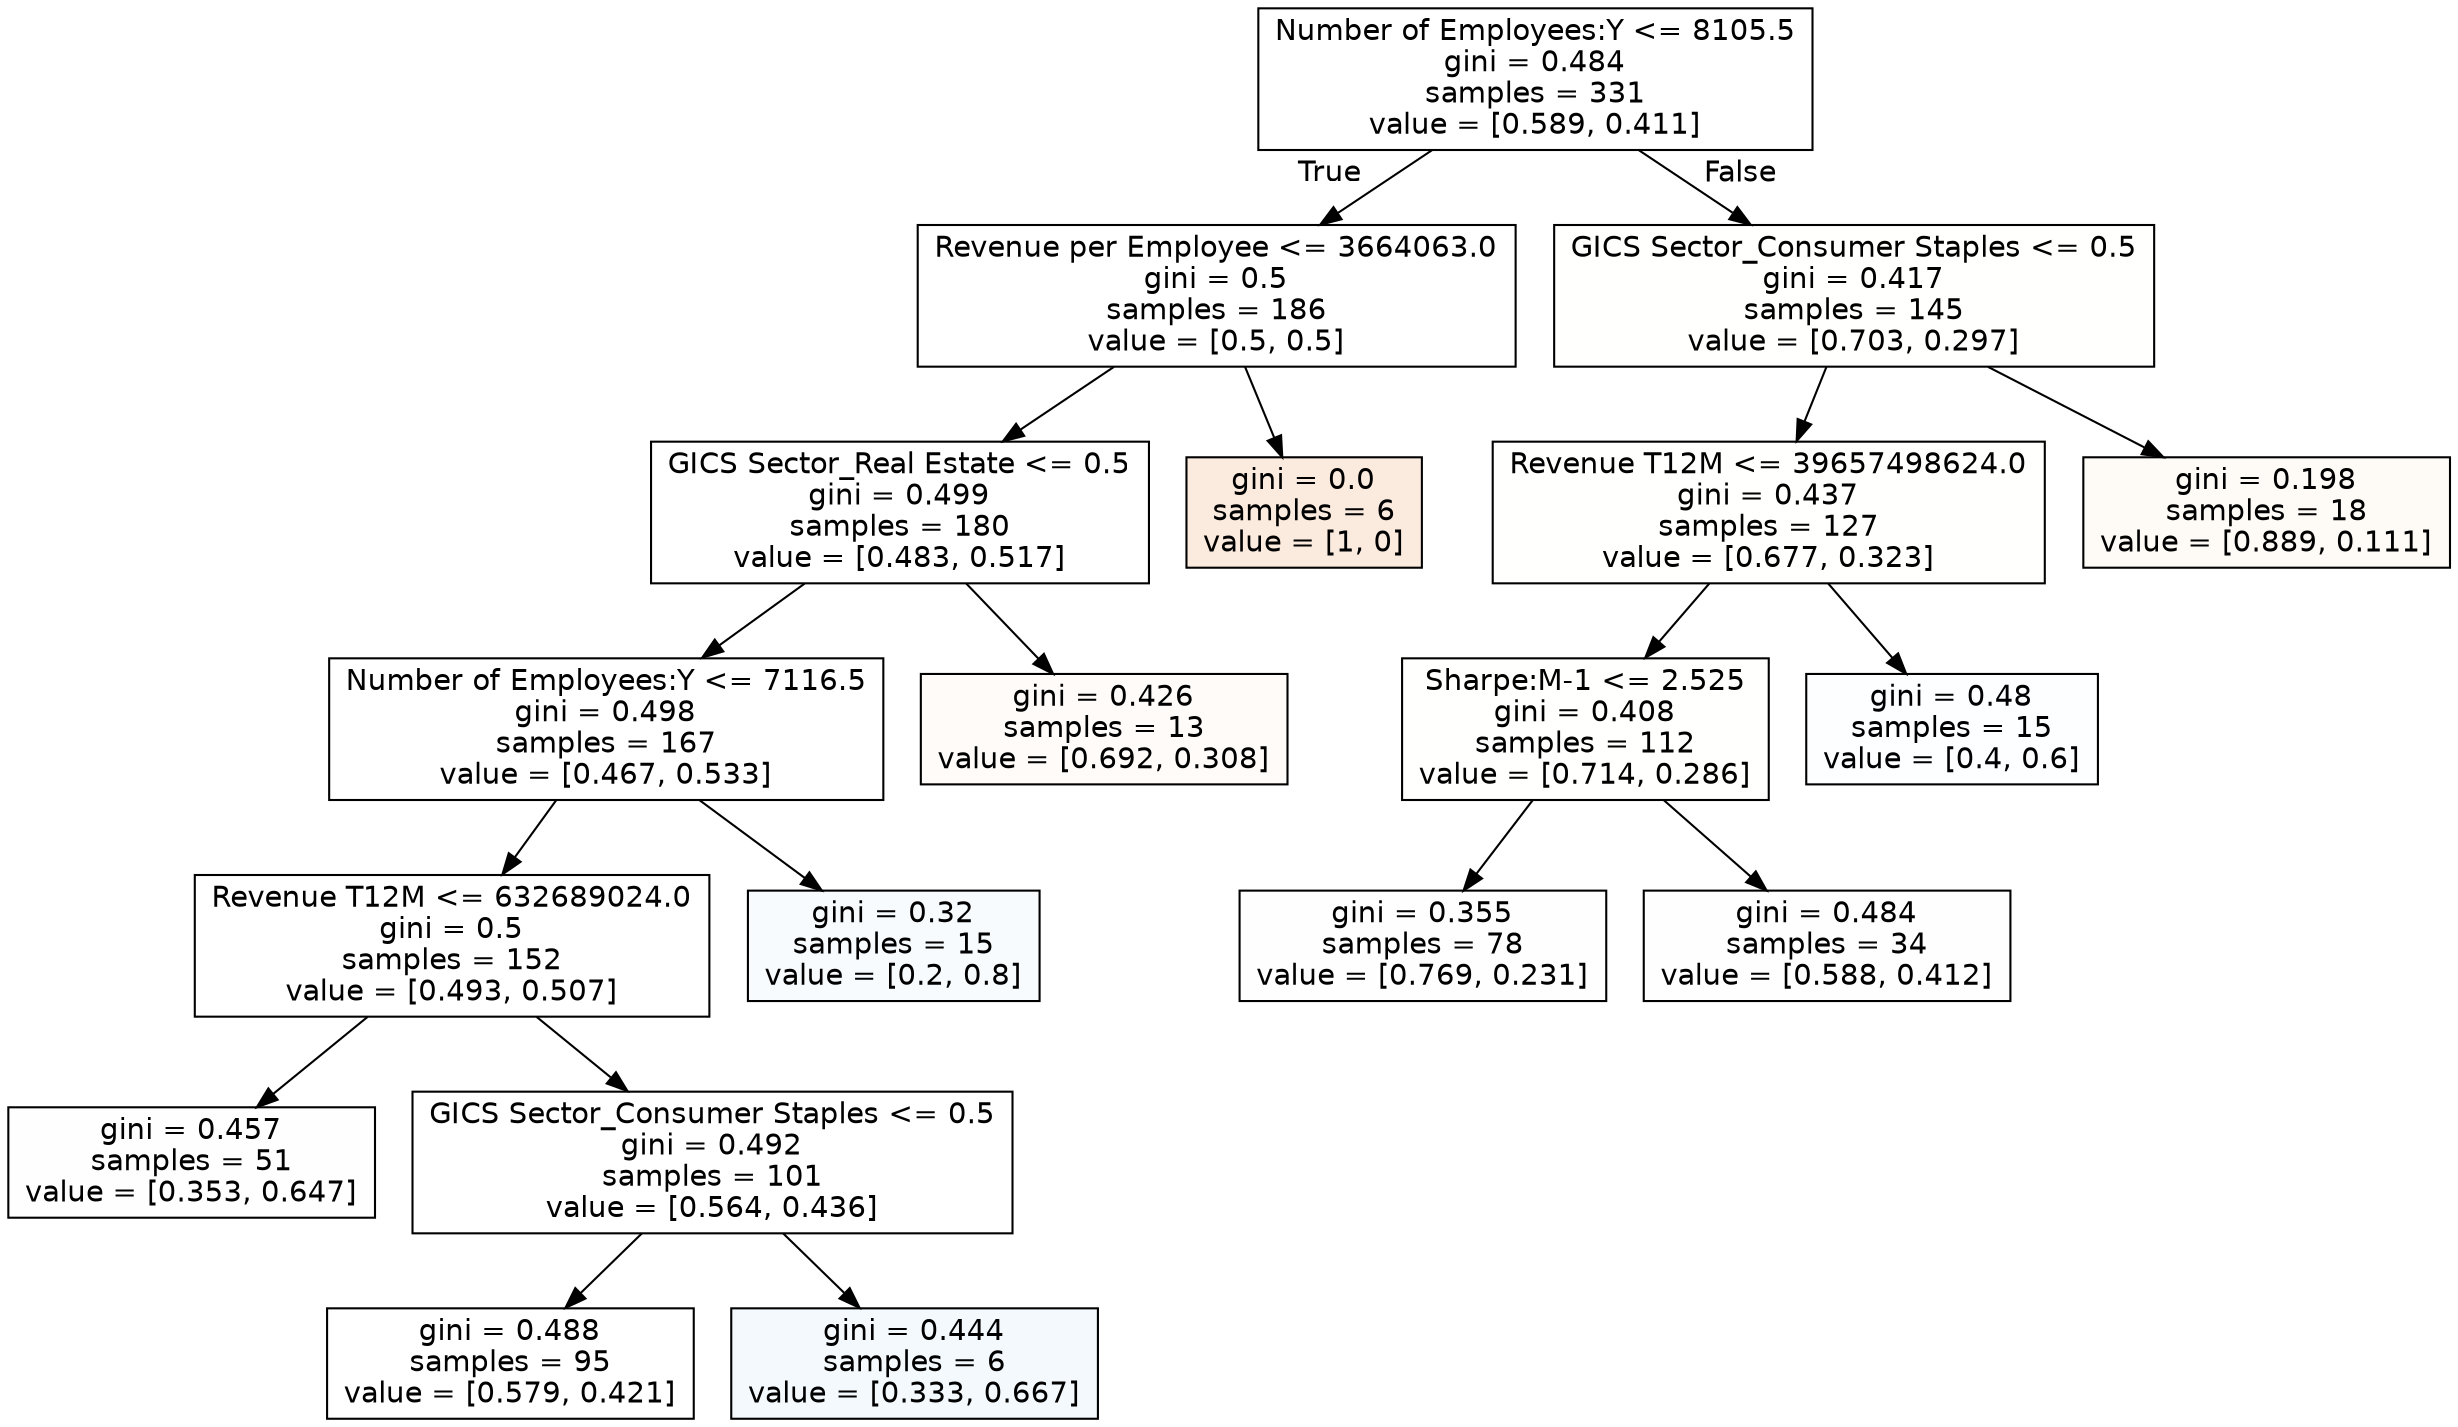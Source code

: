 digraph Tree {
node [shape=box, style="filled", color="black", fontname="helvetica"] ;
edge [fontname="helvetica"] ;
0 [label="Number of Employees:Y <= 8105.5\ngini = 0.484\nsamples = 331\nvalue = [0.589, 0.411]", fillcolor="#ffffff"] ;
1 [label="Revenue per Employee <= 3664063.0\ngini = 0.5\nsamples = 186\nvalue = [0.5, 0.5]", fillcolor="#ffffff"] ;
0 -> 1 [labeldistance=2.5, labelangle=45, headlabel="True"] ;
3 [label="GICS Sector_Real Estate <= 0.5\ngini = 0.499\nsamples = 180\nvalue = [0.483, 0.517]", fillcolor="#ffffff"] ;
1 -> 3 ;
11 [label="Number of Employees:Y <= 7116.5\ngini = 0.498\nsamples = 167\nvalue = [0.467, 0.533]", fillcolor="#ffffff"] ;
3 -> 11 ;
13 [label="Revenue T12M <= 632689024.0\ngini = 0.5\nsamples = 152\nvalue = [0.493, 0.507]", fillcolor="#ffffff"] ;
11 -> 13 ;
15 [label="gini = 0.457\nsamples = 51\nvalue = [0.353, 0.647]", fillcolor="#fefeff"] ;
13 -> 15 ;
16 [label="GICS Sector_Consumer Staples <= 0.5\ngini = 0.492\nsamples = 101\nvalue = [0.564, 0.436]", fillcolor="#ffffff"] ;
13 -> 16 ;
17 [label="gini = 0.488\nsamples = 95\nvalue = [0.579, 0.421]", fillcolor="#ffffff"] ;
16 -> 17 ;
18 [label="gini = 0.444\nsamples = 6\nvalue = [0.333, 0.667]", fillcolor="#f3f9fd"] ;
16 -> 18 ;
14 [label="gini = 0.32\nsamples = 15\nvalue = [0.2, 0.8]", fillcolor="#f7fbfe"] ;
11 -> 14 ;
12 [label="gini = 0.426\nsamples = 13\nvalue = [0.692, 0.308]", fillcolor="#fefbf9"] ;
3 -> 12 ;
4 [label="gini = 0.0\nsamples = 6\nvalue = [1, 0]", fillcolor="#fbeade"] ;
1 -> 4 ;
2 [label="GICS Sector_Consumer Staples <= 0.5\ngini = 0.417\nsamples = 145\nvalue = [0.703, 0.297]", fillcolor="#fffffe"] ;
0 -> 2 [labeldistance=2.5, labelangle=-45, headlabel="False"] ;
5 [label="Revenue T12M <= 39657498624.0\ngini = 0.437\nsamples = 127\nvalue = [0.677, 0.323]", fillcolor="#fffffe"] ;
2 -> 5 ;
7 [label="Sharpe:M-1 <= 2.525\ngini = 0.408\nsamples = 112\nvalue = [0.714, 0.286]", fillcolor="#fffffe"] ;
5 -> 7 ;
9 [label="gini = 0.355\nsamples = 78\nvalue = [0.769, 0.231]", fillcolor="#fffefe"] ;
7 -> 9 ;
10 [label="gini = 0.484\nsamples = 34\nvalue = [0.588, 0.412]", fillcolor="#fffefe"] ;
7 -> 10 ;
8 [label="gini = 0.48\nsamples = 15\nvalue = [0.4, 0.6]", fillcolor="#fcfeff"] ;
5 -> 8 ;
6 [label="gini = 0.198\nsamples = 18\nvalue = [0.889, 0.111]", fillcolor="#fefaf6"] ;
2 -> 6 ;
}